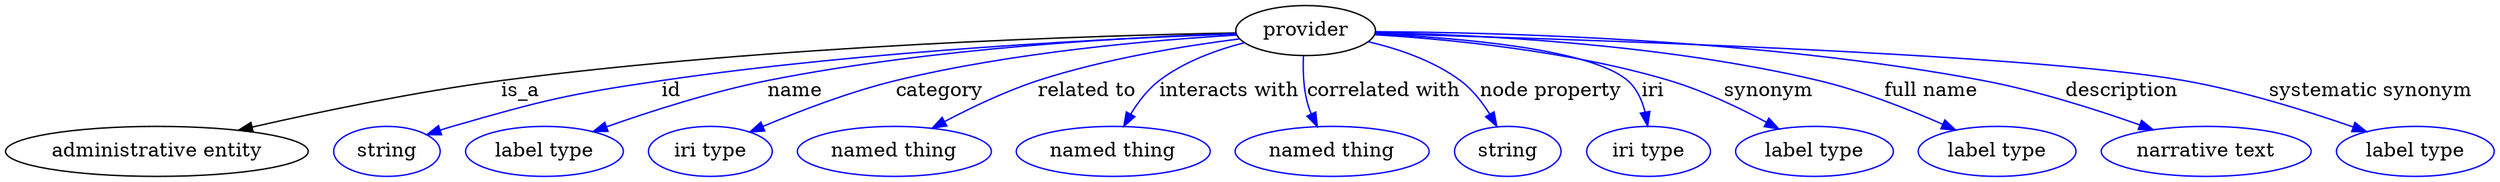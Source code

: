 digraph {
	graph [bb="0,0,1461.3,123"];
	node [label="\N"];
	provider	 [height=0.5,
		label=provider,
		pos="767.84,105",
		width=1.1193];
	"administrative entity"	 [height=0.5,
		pos="83.843,18",
		width=2.329];
	provider -> "administrative entity"	 [label=is_a,
		lp="299.84,61.5",
		pos="e,133.07,32.734 727.52,104.26 644.77,102.25 450.02,94.915 288.84,69 239,60.986 183.49,46.845 142.81,35.483"];
	id	 [color=blue,
		height=0.5,
		label=string,
		pos="215.84,18",
		width=0.84854];
	provider -> id	 [color=blue,
		label=id,
		lp="399.34,61.5",
		pos="e,239.66,29.598 727.75,102.97 659.03,99.085 514.48,89.131 393.84,69 331.64,58.621 315.53,56.363 255.84,36 253.59,35.232 251.3,34.384 \
249,33.487",
		style=solid];
	name	 [color=blue,
		height=0.5,
		label="label type",
		pos="309.84,18",
		width=1.2638];
	provider -> name	 [color=blue,
		label=name,
		lp="473.34,61.5",
		pos="e,341.31,31.073 727.74,103.12 668.2,99.695 553.2,90.698 457.84,69 420.82,60.576 380.13,46.158 350.8,34.796",
		style=solid];
	category	 [color=blue,
		height=0.5,
		label="iri type",
		pos="409.84,18",
		width=1.011];
	provider -> category	 [color=blue,
		label=category,
		lp="558.34,61.5",
		pos="e,436.03,30.796 728.08,101.71 681.22,97.187 601.31,87.419 534.84,69 503.74,60.38 469.92,46.275 445.32,35.081",
		style=solid];
	"related to"	 [color=blue,
		height=0.5,
		label="named thing",
		pos="519.84,18",
		width=1.5346];
	provider -> "related to"	 [color=blue,
		label="related to",
		lp="644.84,61.5",
		pos="e,546.36,33.871 730.06,98.462 699.49,92.56 655.63,82.695 618.84,69 596.99,60.864 573.75,49.072 555.28,38.876",
		style=solid];
	"interacts with"	 [color=blue,
		height=0.5,
		label="named thing",
		pos="647.84,18",
		width=1.5346];
	provider -> "interacts with"	 [color=blue,
		label="interacts with",
		lp="726.84,61.5",
		pos="e,659.42,35.795 735.66,93.958 720.84,87.951 703.54,79.568 689.84,69 680.76,61.991 672.36,52.673 665.5,43.92",
		style=solid];
	"correlated with"	 [color=blue,
		height=0.5,
		label="named thing",
		pos="775.84,18",
		width=1.5346];
	provider -> "correlated with"	 [color=blue,
		label="correlated with",
		lp="809.84,61.5",
		pos="e,771.67,36.222 767.44,86.539 767.42,76.83 767.7,64.744 768.84,54 769.11,51.452 769.47,48.815 769.88,46.18",
		style=solid];
	"node property"	 [color=blue,
		height=0.5,
		label=string,
		pos="879.84,18",
		width=0.84854];
	provider -> "node property"	 [color=blue,
		label="node property",
		lp="901.84,61.5",
		pos="e,873.06,35.984 802.58,95.543 818.65,89.85 837.17,81.276 850.84,69 858.11,62.475 864,53.681 868.53,45.234",
		style=solid];
	iri	 [color=blue,
		height=0.5,
		label="iri type",
		pos="964.84,18",
		width=1.011];
	provider -> iri	 [color=blue,
		label=iri,
		lp="961.34,61.5",
		pos="e,961.82,36.137 807.57,101.22 852.92,96.165 923.47,85.845 943.84,69 950.95,63.123 955.68,54.449 958.82,45.915",
		style=solid];
	synonym	 [color=blue,
		height=0.5,
		label="label type",
		pos="1064.8,18",
		width=1.2638];
	provider -> synonym	 [color=blue,
		label=synonym,
		lp="1029.3,61.5",
		pos="e,1041.4,33.693 807.54,101.86 849.37,97.667 916.71,88.387 971.84,69 993.14,61.509 1015.4,49.493 1032.8,39.006",
		style=solid];
	"full name"	 [color=blue,
		height=0.5,
		label="label type",
		pos="1173.8,18",
		width=1.2638];
	provider -> "full name"	 [color=blue,
		label="full name",
		lp="1128.3,61.5",
		pos="e,1146.8,32.728 808.1,103.75 864.94,101.15 971.52,93.191 1058.8,69 1086.3,61.398 1115.6,48.312 1137.8,37.299",
		style=solid];
	description	 [color=blue,
		height=0.5,
		label="narrative text",
		pos="1294.8,18",
		width=1.6068];
	provider -> description	 [color=blue,
		label=description,
		lp="1239.3,61.5",
		pos="e,1262.3,33.001 807.85,102.67 893.64,97.467 1092.8,84.133 1158.8,69 1191.4,61.55 1226.6,48.185 1253,37.006",
		style=solid];
	"systematic synonym"	 [color=blue,
		height=0.5,
		label="label type",
		pos="1415.8,18",
		width=1.2638];
	provider -> "systematic synonym"	 [color=blue,
		label="systematic synonym",
		lp="1381.8,61.5",
		pos="e,1385.8,31.521 808.05,103.56 911.53,99.625 1185.1,87.725 1273.8,69 1309.5,61.479 1348.3,47.074 1376.4,35.486",
		style=solid];
}

